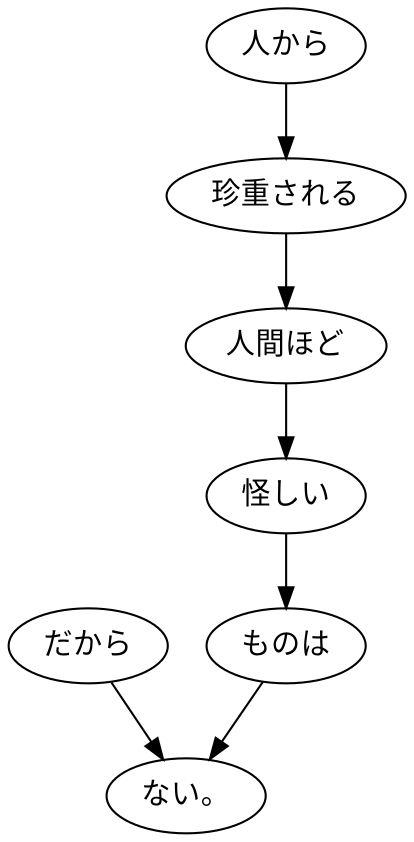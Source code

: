 digraph graph7362 {
	node0 [label="だから"];
	node1 [label="人から"];
	node2 [label="珍重される"];
	node3 [label="人間ほど"];
	node4 [label="怪しい"];
	node5 [label="ものは"];
	node6 [label="ない。"];
	node0 -> node6;
	node1 -> node2;
	node2 -> node3;
	node3 -> node4;
	node4 -> node5;
	node5 -> node6;
}
